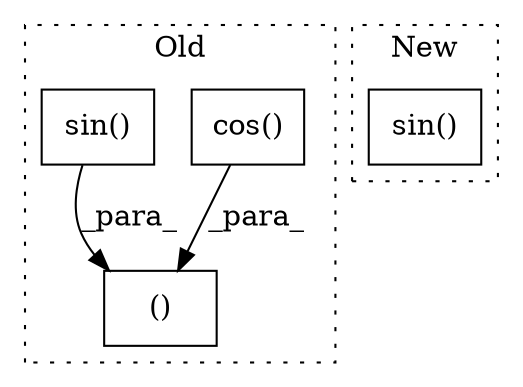 digraph G {
subgraph cluster0 {
1 [label="cos()" a="75" s="2768" l="26" shape="box"];
3 [label="()" a="54" s="2766" l="28" shape="box"];
4 [label="sin()" a="75" s="2740" l="26" shape="box"];
label = "Old";
style="dotted";
}
subgraph cluster1 {
2 [label="sin()" a="75" s="2908" l="11" shape="box"];
label = "New";
style="dotted";
}
1 -> 3 [label="_para_"];
4 -> 3 [label="_para_"];
}
